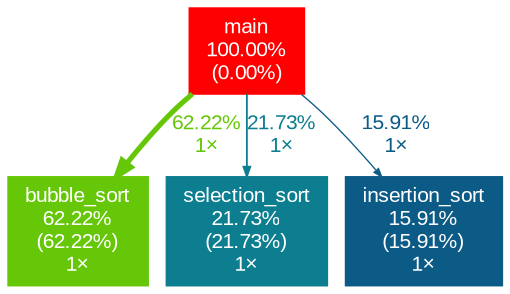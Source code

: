 digraph {
	graph [fontname=Arial, nodesep=0.125, ranksep=0.25];
	node [fontcolor=white, fontname=Arial, height=0, shape=box, style=filled, width=0];
	edge [fontname=Arial];
	1 [color="#ff0000", fontcolor="#ffffff", fontsize="10.00", label="main\n100.00%\n(0.00%)"];
	1 -> 2 [arrowsize="0.79", color="#65c708", fontcolor="#65c708", fontsize="10.00", label="62.22%\n1×", labeldistance="2.49", penwidth="2.49"];
	1 -> 3 [arrowsize="0.47", color="#0c7e8f", fontcolor="#0c7e8f", fontsize="10.00", label="21.73%\n1×", labeldistance="0.87", penwidth="0.87"];
	1 -> 4 [arrowsize="0.40", color="#0c5b87", fontcolor="#0c5b87", fontsize="10.00", label="15.91%\n1×", labeldistance="0.64", penwidth="0.64"];
	2 [color="#65c708", fontcolor="#ffffff", fontsize="10.00", label="bubble_sort\n62.22%\n(62.22%)\n1×"];
	3 [color="#0c7e8f", fontcolor="#ffffff", fontsize="10.00", label="selection_sort\n21.73%\n(21.73%)\n1×"];
	4 [color="#0c5b87", fontcolor="#ffffff", fontsize="10.00", label="insertion_sort\n15.91%\n(15.91%)\n1×"];
}
